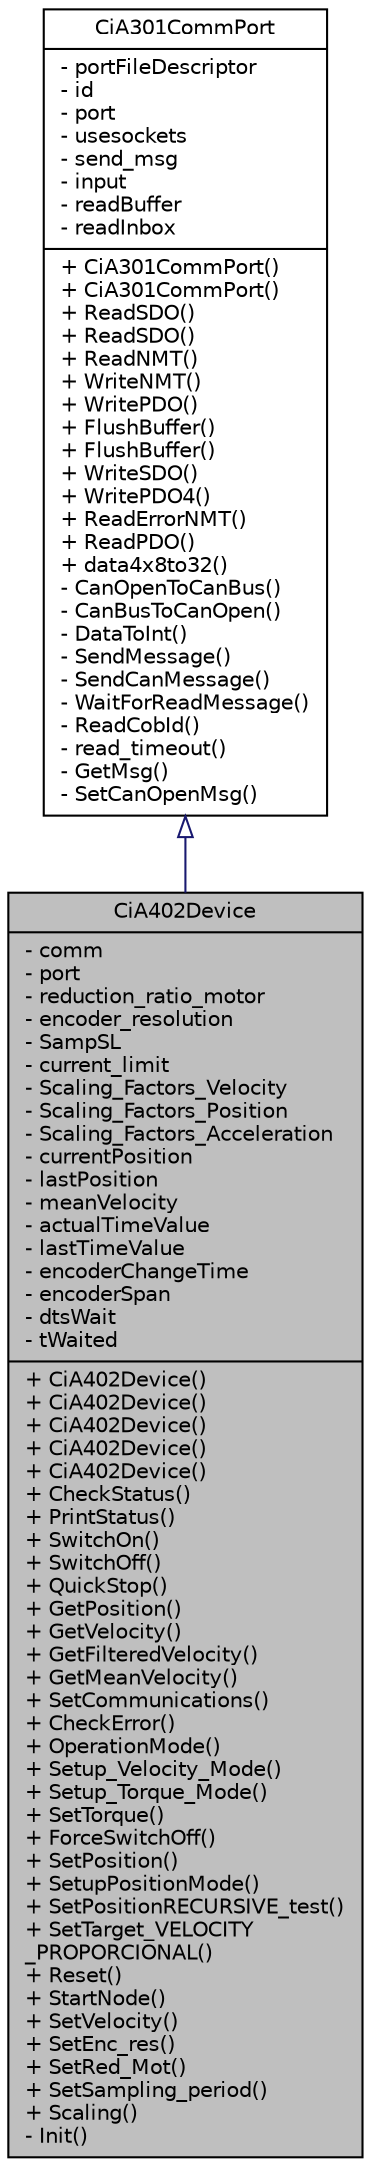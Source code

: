digraph "CiA402Device"
{
  bgcolor="transparent";
  edge [fontname="Helvetica",fontsize="10",labelfontname="Helvetica",labelfontsize="10"];
  node [fontname="Helvetica",fontsize="10",shape=record];
  Node1 [label="{CiA402Device\n|- comm\l- port\l- reduction_ratio_motor\l- encoder_resolution\l- SampSL\l- current_limit\l- Scaling_Factors_Velocity\l- Scaling_Factors_Position\l- Scaling_Factors_Acceleration\l- currentPosition\l- lastPosition\l- meanVelocity\l- actualTimeValue\l- lastTimeValue\l- encoderChangeTime\l- encoderSpan\l- dtsWait\l- tWaited\l|+ CiA402Device()\l+ CiA402Device()\l+ CiA402Device()\l+ CiA402Device()\l+ CiA402Device()\l+ CheckStatus()\l+ PrintStatus()\l+ SwitchOn()\l+ SwitchOff()\l+ QuickStop()\l+ GetPosition()\l+ GetVelocity()\l+ GetFilteredVelocity()\l+ GetMeanVelocity()\l+ SetCommunications()\l+ CheckError()\l+ OperationMode()\l+ Setup_Velocity_Mode()\l+ Setup_Torque_Mode()\l+ SetTorque()\l+ ForceSwitchOff()\l+ SetPosition()\l+ SetupPositionMode()\l+ SetPositionRECURSIVE_test()\l+ SetTarget_VELOCITY\l_PROPORCIONAL()\l+ Reset()\l+ StartNode()\l+ SetVelocity()\l+ SetEnc_res()\l+ SetRed_Mot()\l+ SetSampling_period()\l+ Scaling()\l- Init()\l}",height=0.2,width=0.4,color="black", fillcolor="grey75", style="filled", fontcolor="black"];
  Node2 -> Node1 [dir="back",color="midnightblue",fontsize="10",style="solid",arrowtail="onormal",fontname="Helvetica"];
  Node2 [label="{CiA301CommPort\n|- portFileDescriptor\l- id\l- port\l- usesockets\l- send_msg\l- input\l- readBuffer\l- readInbox\l|+ CiA301CommPort()\l+ CiA301CommPort()\l+ ReadSDO()\l+ ReadSDO()\l+ ReadNMT()\l+ WriteNMT()\l+ WritePDO()\l+ FlushBuffer()\l+ FlushBuffer()\l+ WriteSDO()\l+ WritePDO4()\l+ ReadErrorNMT()\l+ ReadPDO()\l+ data4x8to32()\l- CanOpenToCanBus()\l- CanBusToCanOpen()\l- DataToInt()\l- SendMessage()\l- SendCanMessage()\l- WaitForReadMessage()\l- ReadCobId()\l- read_timeout()\l- GetMsg()\l- SetCanOpenMsg()\l}",height=0.2,width=0.4,color="black",URL="$classCiA301CommPort.html"];
}
